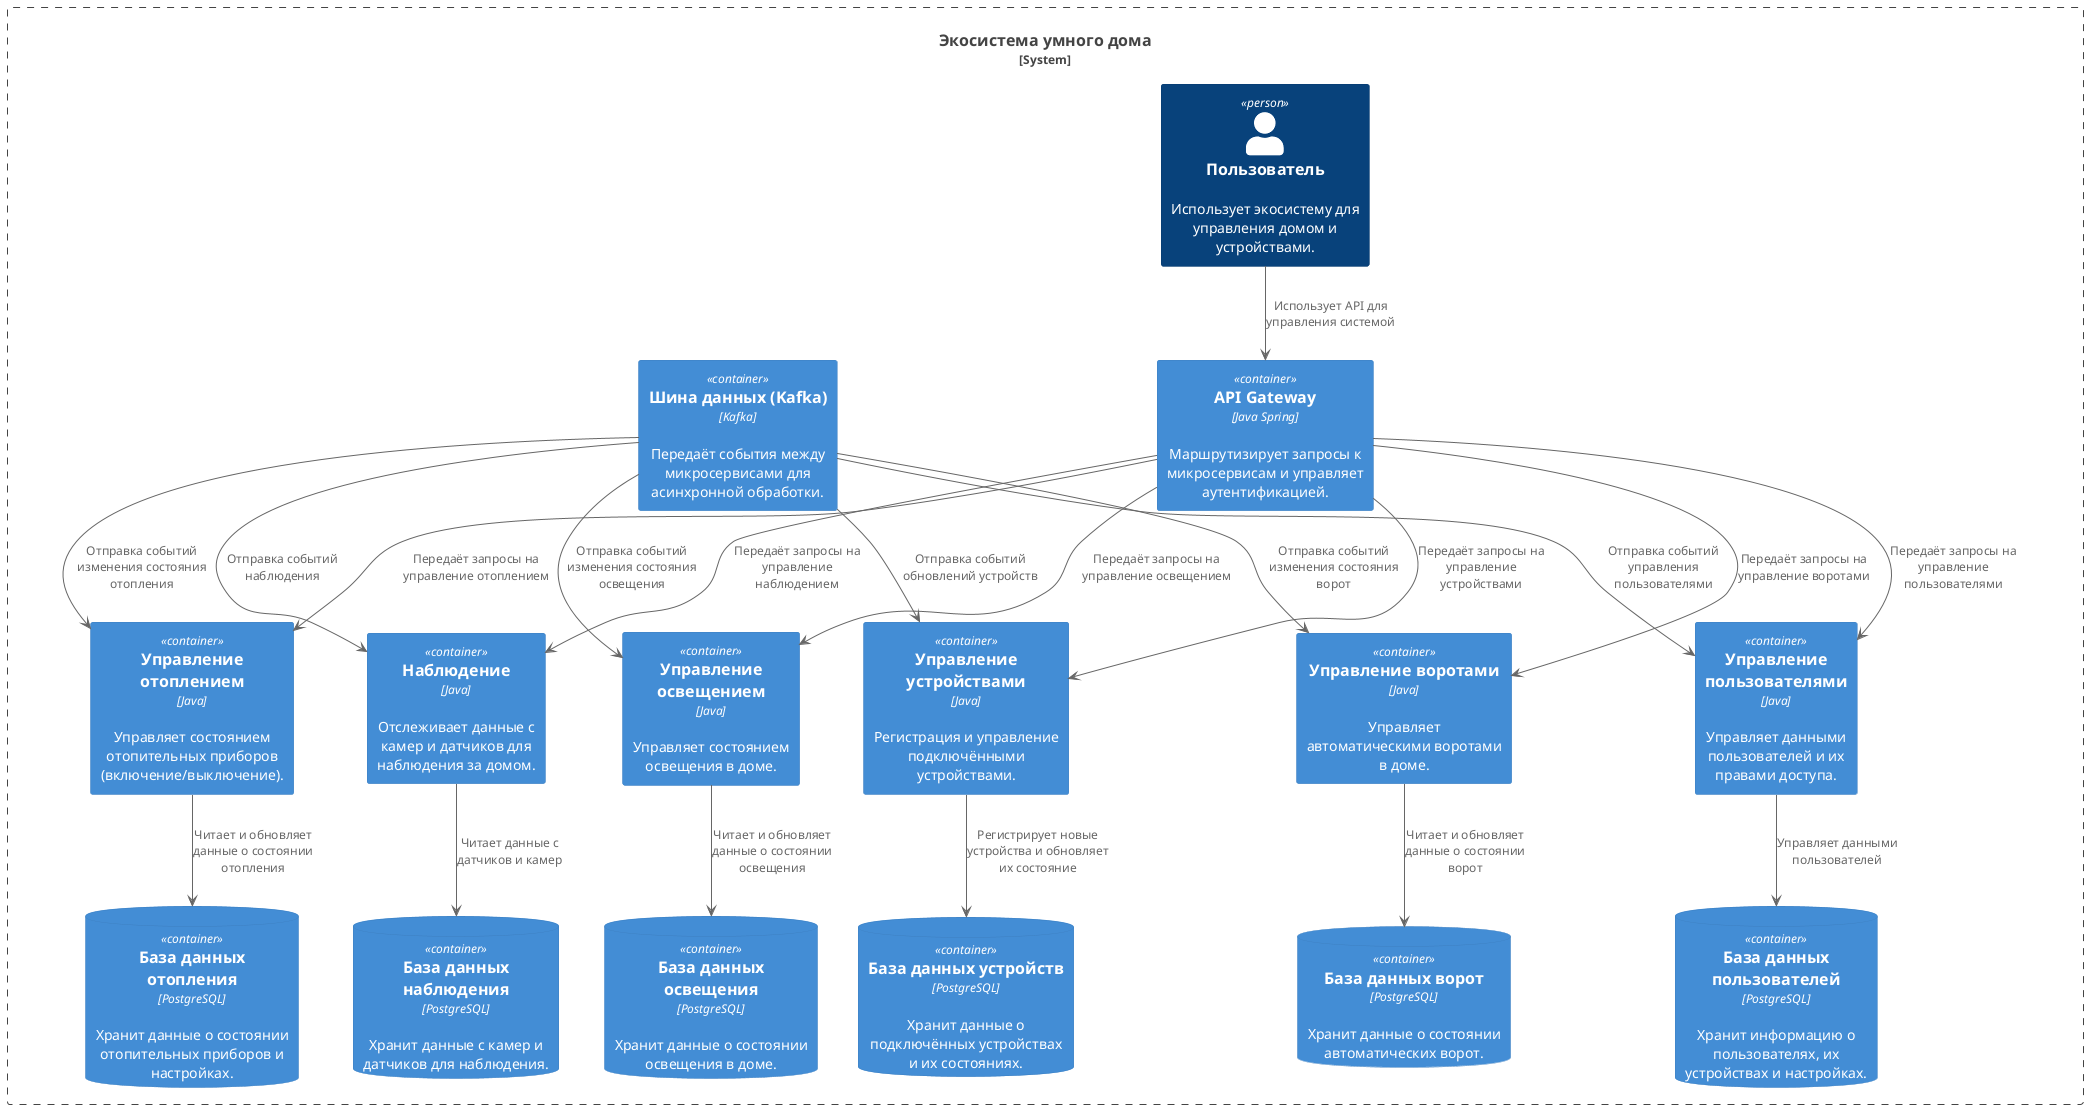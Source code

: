@startuml
!include <C4/C4_Container>


' Define System Boundary
System_Boundary(s1, "Экосистема умного дома") {

  ' External Users
  Person(user, "Пользователь", "Использует экосистему для управления домом и устройствами.")

  ' API Gateway
  Container(api_gateway, "API Gateway", "Java Spring", "Маршрутизирует запросы к микросервисам и управляет аутентификацией.")

  ' Microservices
  Container(heating_service, "Управление отоплением", "Java", "Управляет состоянием отопительных приборов (включение/выключение).")
  Container(lighting_service, "Управление освещением", "Java", "Управляет состоянием освещения в доме.")
  Container(gate_service, "Управление воротами", "Java", "Управляет автоматическими воротами в доме.")
  Container(surveillance_service, "Наблюдение", "Java", "Отслеживает данные с камер и датчиков для наблюдения за домом.")
  Container(device_service, "Управление устройствами", "Java", "Регистрация и управление подключёнными устройствами.")
  Container(user_service, "Управление пользователями", "Java", "Управляет данными пользователей и их правами доступа.")

  ' Databases - Каждый микросервис использует свою БД
  ContainerDb(heating_db, "База данных отопления", "PostgreSQL", "Хранит данные о состоянии отопительных приборов и настройках.")
  ContainerDb(lighting_db, "База данных освещения", "PostgreSQL", "Хранит данные о состоянии освещения в доме.")
  ContainerDb(gate_db, "База данных ворот", "PostgreSQL", "Хранит данные о состоянии автоматических ворот.")
  ContainerDb(surveillance_db, "База данных наблюдения", "PostgreSQL", "Хранит данные с камер и датчиков для наблюдения.")
  ContainerDb(device_db, "База данных устройств", "PostgreSQL", "Хранит данные о подключённых устройствах и их состояниях.")
  ContainerDb(user_db, "База данных пользователей", "PostgreSQL", "Хранит информацию о пользователях, их устройствах и настройках.")

  ' Kafka (Event Bus) для асинхронной передачи данных
  Container(kafka, "Шина данных (Kafka)", "Kafka", "Передаёт события между микросервисами для асинхронной обработки.")

  ' Relationships
  user --> api_gateway : Использует API для управления системой
  api_gateway --> heating_service : Передаёт запросы на управление отоплением
  api_gateway --> lighting_service : Передаёт запросы на управление освещением
  api_gateway --> gate_service : Передаёт запросы на управление воротами
  api_gateway --> surveillance_service : Передаёт запросы на управление наблюдением
  api_gateway --> device_service : Передаёт запросы на управление устройствами
  api_gateway --> user_service : Передаёт запросы на управление пользователями

  heating_service --> heating_db : Читает и обновляет данные о состоянии отопления
  lighting_service --> lighting_db : Читает и обновляет данные о состоянии освещения
  gate_service --> gate_db : Читает и обновляет данные о состоянии ворот
  surveillance_service --> surveillance_db : Читает данные с датчиков и камер
  device_service --> device_db : Регистрирует новые устройства и обновляет их состояние
  user_service --> user_db : Управляет данными пользователей

  kafka --> heating_service : Отправка событий изменения состояния отопления
  kafka --> lighting_service : Отправка событий изменения состояния освещения
  kafka --> gate_service : Отправка событий изменения состояния ворот
  kafka --> surveillance_service : Отправка событий наблюдения
  kafka --> device_service : Отправка событий обновлений устройств
  kafka --> user_service : Отправка событий управления пользователями

}

@enduml